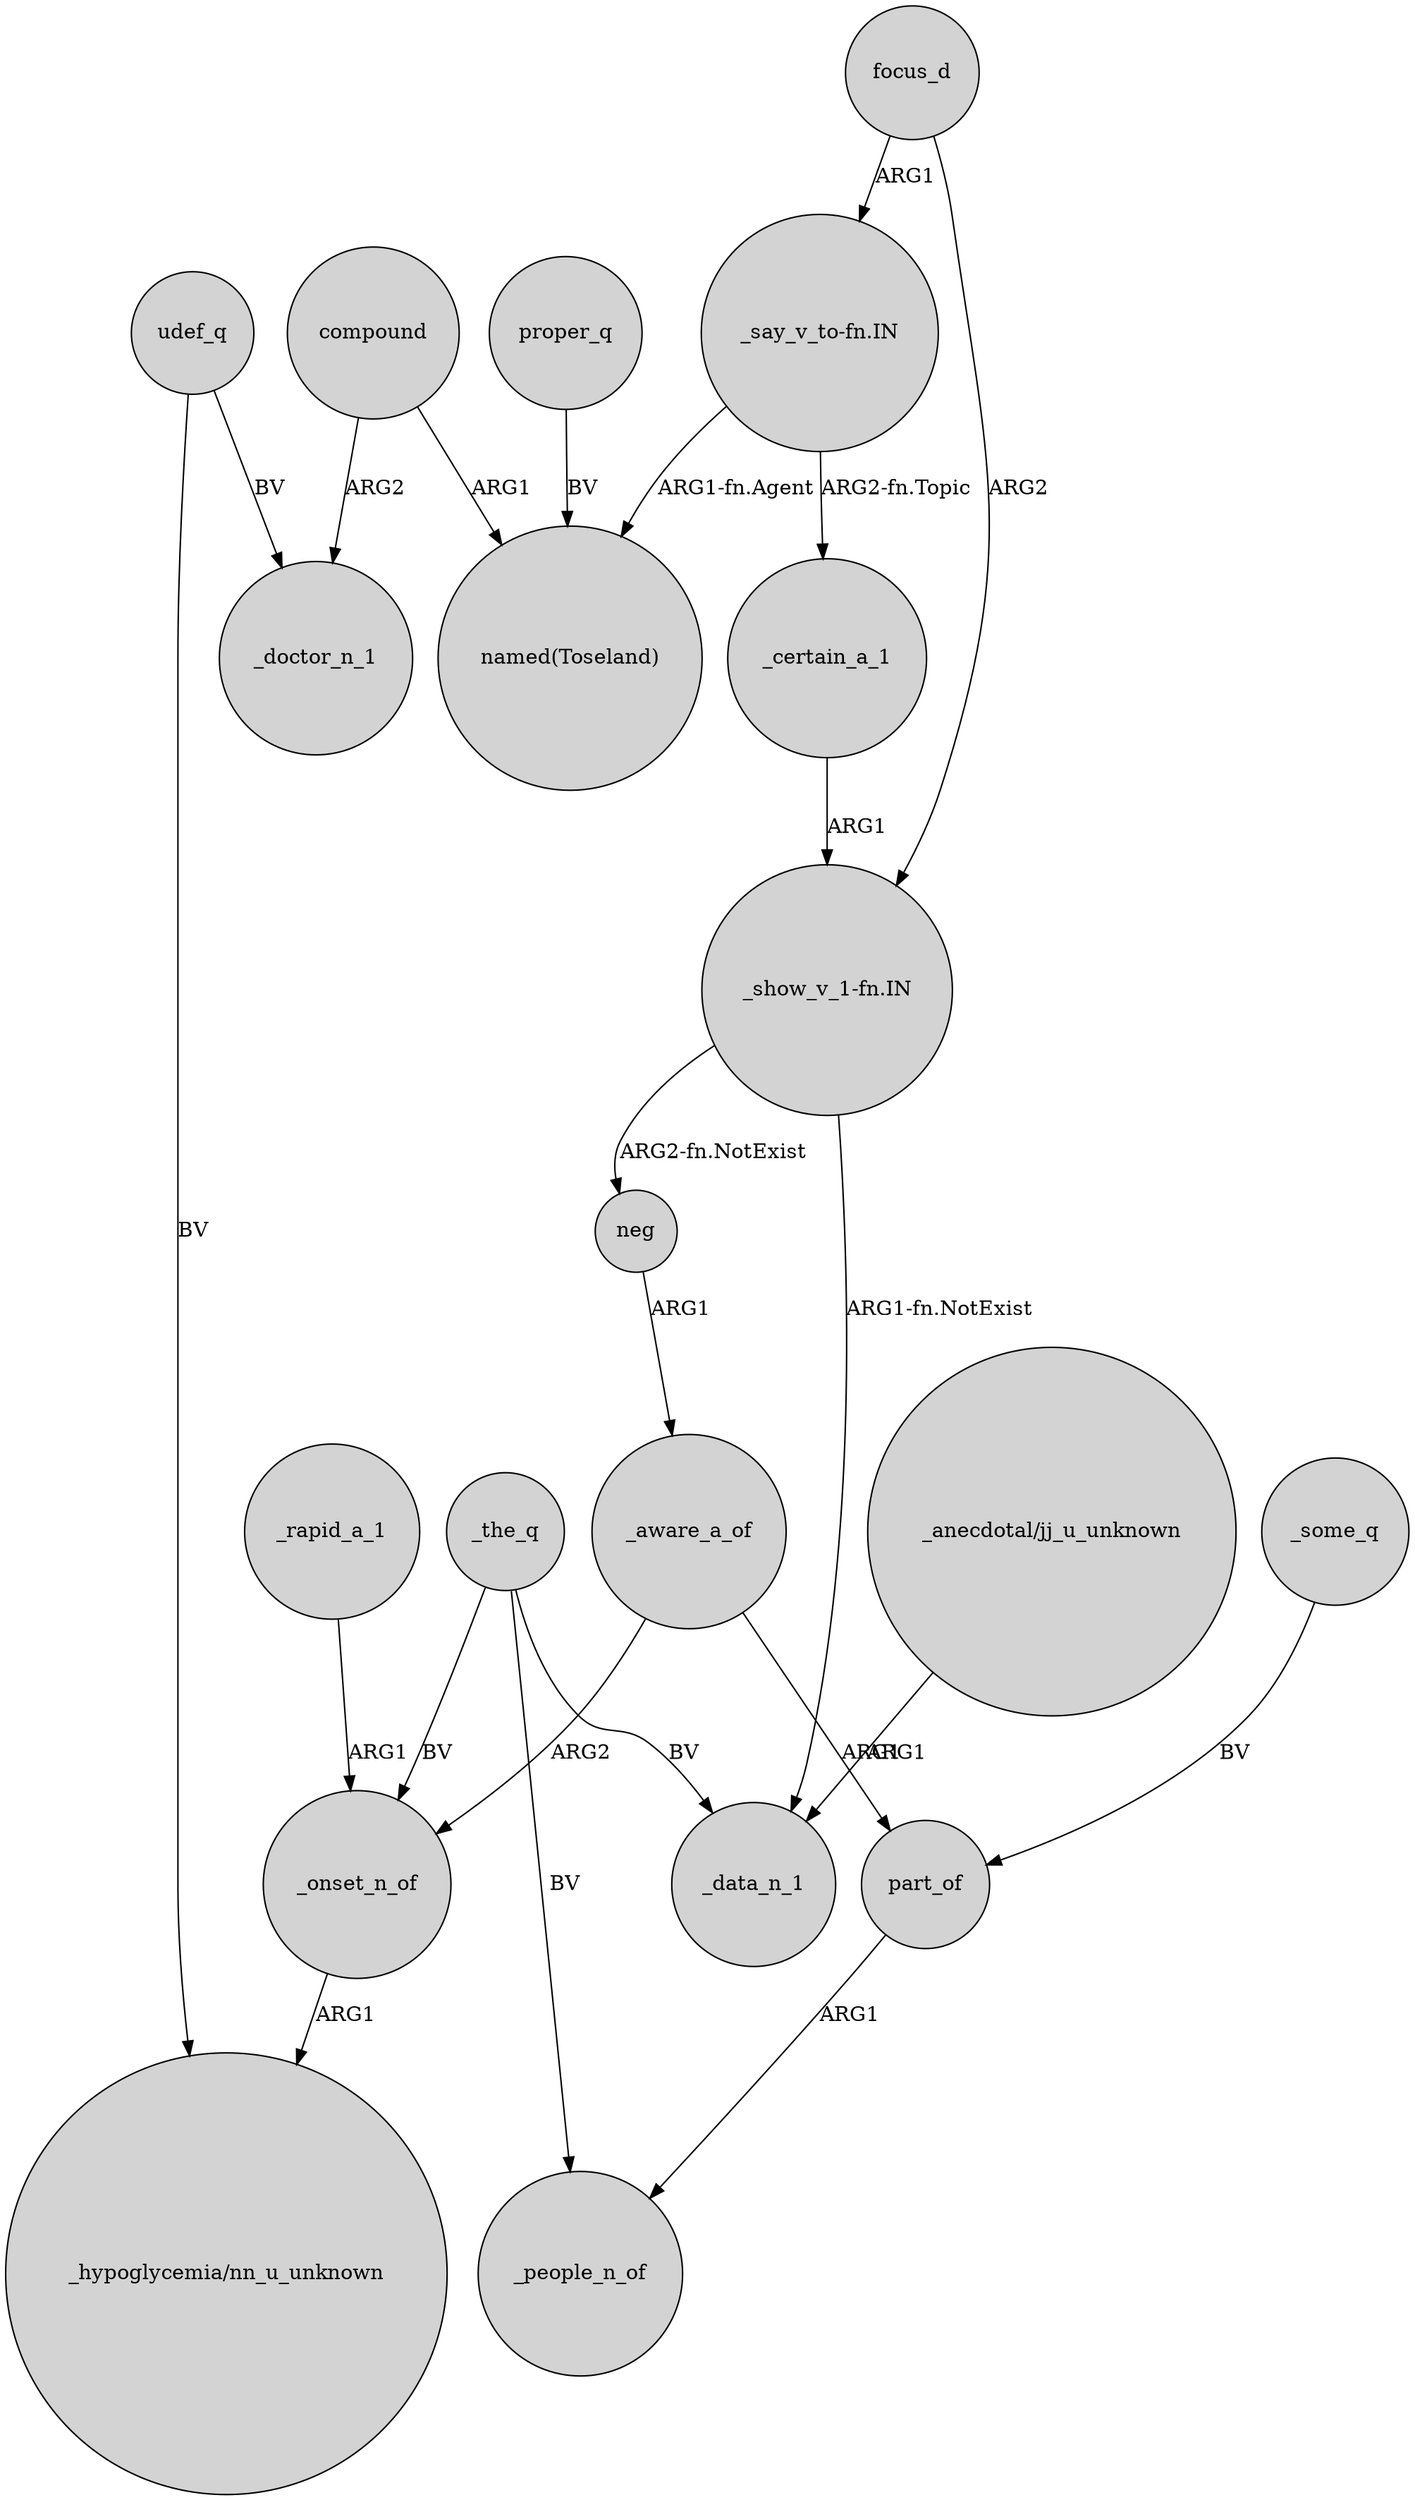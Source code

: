 digraph {
	node [shape=circle style=filled]
	_aware_a_of -> _onset_n_of [label=ARG2]
	compound -> _doctor_n_1 [label=ARG2]
	"_say_v_to-fn.IN" -> "named(Toseland)" [label="ARG1-fn.Agent"]
	proper_q -> "named(Toseland)" [label=BV]
	"_say_v_to-fn.IN" -> _certain_a_1 [label="ARG2-fn.Topic"]
	_onset_n_of -> "_hypoglycemia/nn_u_unknown" [label=ARG1]
	"_anecdotal/jj_u_unknown" -> _data_n_1 [label=ARG1]
	_the_q -> _data_n_1 [label=BV]
	_certain_a_1 -> "_show_v_1-fn.IN" [label=ARG1]
	udef_q -> "_hypoglycemia/nn_u_unknown" [label=BV]
	udef_q -> _doctor_n_1 [label=BV]
	_rapid_a_1 -> _onset_n_of [label=ARG1]
	_some_q -> part_of [label=BV]
	_the_q -> _onset_n_of [label=BV]
	neg -> _aware_a_of [label=ARG1]
	_the_q -> _people_n_of [label=BV]
	"_show_v_1-fn.IN" -> _data_n_1 [label="ARG1-fn.NotExist"]
	focus_d -> "_show_v_1-fn.IN" [label=ARG2]
	"_show_v_1-fn.IN" -> neg [label="ARG2-fn.NotExist"]
	part_of -> _people_n_of [label=ARG1]
	compound -> "named(Toseland)" [label=ARG1]
	focus_d -> "_say_v_to-fn.IN" [label=ARG1]
	_aware_a_of -> part_of [label=ARG1]
}
